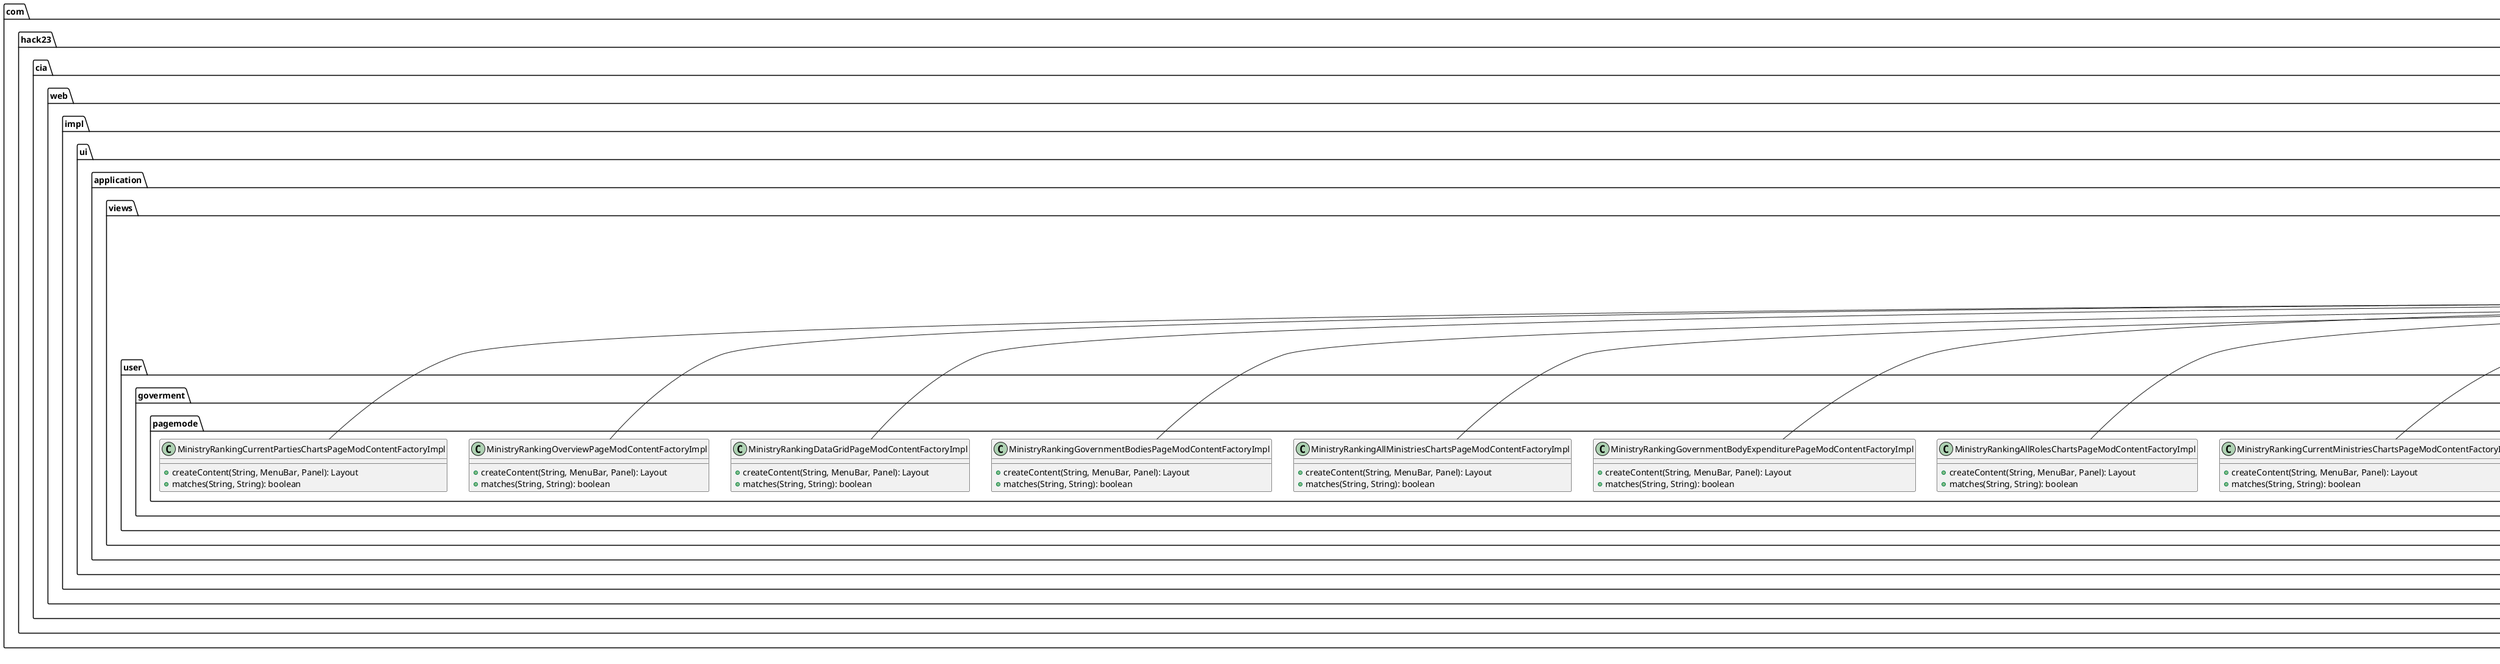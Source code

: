 @startuml
    namespace com.hack23.cia.web.impl.ui.application.views.user.goverment.pagemode {

        class MinistryMemberHistoryPageModContentFactoryImpl [[MinistryMemberHistoryPageModContentFactoryImpl.html]] {
            +createContent(String, MenuBar, Panel): Layout
            +matches(String, String): boolean
        }

        class MinistryRankingGovernmentOutcomePageModContentFactoryImpl [[MinistryRankingGovernmentOutcomePageModContentFactoryImpl.html]] {
            +createContent(String, MenuBar, Panel): Layout
            +matches(String, String): boolean
        }

        class MinistryRankingGovernmentBodyIncomePageModContentFactoryImpl [[MinistryRankingGovernmentBodyIncomePageModContentFactoryImpl.html]] {
            +createContent(String, MenuBar, Panel): Layout
            +matches(String, String): boolean
        }

        class MinistryRankingPageVisitHistoryPageModContentFactoryImpl [[MinistryRankingPageVisitHistoryPageModContentFactoryImpl.html]] {
            +createContent(String, MenuBar, Panel): Layout
            +matches(String, String): boolean
        }

        class MinistryGovernmentBodiesHeadcountModContentFactoryImpl [[MinistryGovernmentBodiesHeadcountModContentFactoryImpl.html]] {
            +createContent(String, MenuBar, Panel): Layout
            +matches(String, String): boolean
        }

        class MinistryGovernmentBodiesExpenditureModContentFactoryImpl [[MinistryGovernmentBodiesExpenditureModContentFactoryImpl.html]] {
            +createContent(String, MenuBar, Panel): Layout
            +matches(String, String): boolean
        }

        class MinistryDocumentActivityPageModContentFactoryImpl [[MinistryDocumentActivityPageModContentFactoryImpl.html]] {
            +createContent(String, MenuBar, Panel): Layout
            +matches(String, String): boolean
        }

        class MinistryRankingAllMinistriesChartsPageModContentFactoryImpl [[MinistryRankingAllMinistriesChartsPageModContentFactoryImpl.html]] {
            +createContent(String, MenuBar, Panel): Layout
            +matches(String, String): boolean
        }

        class MinistryRoleGhantPageModContentFactoryImpl [[MinistryRoleGhantPageModContentFactoryImpl.html]] {
            +createContent(String, MenuBar, Panel): Layout
            +matches(String, String): boolean
        }

        class MinistryCurrentMembersPageModContentFactoryImpl [[MinistryCurrentMembersPageModContentFactoryImpl.html]] {
            +createContent(String, MenuBar, Panel): Layout
            +matches(String, String): boolean
        }

        class MinistryRankingOverviewPageModContentFactoryImpl [[MinistryRankingOverviewPageModContentFactoryImpl.html]] {
            +createContent(String, MenuBar, Panel): Layout
            +matches(String, String): boolean
        }

        class MinistryRankingCurrentPartiesChartsPageModContentFactoryImpl [[MinistryRankingCurrentPartiesChartsPageModContentFactoryImpl.html]] {
            +createContent(String, MenuBar, Panel): Layout
            +matches(String, String): boolean
        }

        class MinistryRankingAllPartiesChartsPageModContentFactoryImpl [[MinistryRankingAllPartiesChartsPageModContentFactoryImpl.html]] {
            +createContent(String, MenuBar, Panel): Layout
            +matches(String, String): boolean
        }

        class MinistryRankingCurrentMinistriesChartsPageModContentFactoryImpl [[MinistryRankingCurrentMinistriesChartsPageModContentFactoryImpl.html]] {
            +createContent(String, MenuBar, Panel): Layout
            +matches(String, String): boolean
        }

        class MinistryRankingAllRolesChartsPageModContentFactoryImpl [[MinistryRankingAllRolesChartsPageModContentFactoryImpl.html]] {
            +createContent(String, MenuBar, Panel): Layout
            +matches(String, String): boolean
        }

        class MinistryDocumentHistoryPageModContentFactoryImpl [[MinistryDocumentHistoryPageModContentFactoryImpl.html]] {
            +createContent(String, MenuBar, Panel): Layout
            +matches(String, String): boolean
        }

        class MinistryRankingGovernmentBodiesPageModContentFactoryImpl [[MinistryRankingGovernmentBodiesPageModContentFactoryImpl.html]] {
            +createContent(String, MenuBar, Panel): Layout
            +matches(String, String): boolean
        }

        class MinistryOverviewPageModContentFactoryImpl [[MinistryOverviewPageModContentFactoryImpl.html]] {
            +createContent(String, MenuBar, Panel): Layout
            +matches(String, String): boolean
        }

        class MinistryRankingGovernmentBodyExpenditurePageModContentFactoryImpl [[MinistryRankingGovernmentBodyExpenditurePageModContentFactoryImpl.html]] {
            +createContent(String, MenuBar, Panel): Layout
            +matches(String, String): boolean
        }

        class MinistryRankingDataGridPageModContentFactoryImpl [[MinistryRankingDataGridPageModContentFactoryImpl.html]] {
            +createContent(String, MenuBar, Panel): Layout
            +matches(String, String): boolean
        }

        class MinistryPageVisitHistoryPageModContentFactoryImpl [[MinistryPageVisitHistoryPageModContentFactoryImpl.html]] {
            +createContent(String, MenuBar, Panel): Layout
            +matches(String, String): boolean
        }

        class MinistryGovernmentBodiesIncomeModContentFactoryImpl [[MinistryGovernmentBodiesIncomeModContentFactoryImpl.html]] {
            +createContent(String, MenuBar, Panel): Layout
            +matches(String, String): boolean
        }

        com.hack23.cia.web.impl.ui.application.views.common.pagemode.AbstractItemPageModContentFactoryImpl <|-- MinistryMemberHistoryPageModContentFactoryImpl
        com.hack23.cia.web.impl.ui.application.views.common.pagemode.AbstractBasicPageModContentFactoryImpl <|-- MinistryRankingGovernmentOutcomePageModContentFactoryImpl
        com.hack23.cia.web.impl.ui.application.views.common.pagemode.AbstractBasicPageModContentFactoryImpl <|-- MinistryRankingGovernmentBodyIncomePageModContentFactoryImpl
        com.hack23.cia.web.impl.ui.application.views.common.pagemode.AbstractBasicPageModContentFactoryImpl <|-- MinistryRankingPageVisitHistoryPageModContentFactoryImpl
        com.hack23.cia.web.impl.ui.application.views.common.pagemode.AbstractItemPageModContentFactoryImpl <|-- MinistryGovernmentBodiesHeadcountModContentFactoryImpl
        com.hack23.cia.web.impl.ui.application.views.common.pagemode.AbstractItemPageModContentFactoryImpl <|-- MinistryGovernmentBodiesExpenditureModContentFactoryImpl
        com.hack23.cia.web.impl.ui.application.views.common.pagemode.AbstractItemPageModContentFactoryImpl <|-- MinistryDocumentActivityPageModContentFactoryImpl
        com.hack23.cia.web.impl.ui.application.views.common.pagemode.AbstractBasicPageModContentFactoryImpl <|-- MinistryRankingAllMinistriesChartsPageModContentFactoryImpl
        com.hack23.cia.web.impl.ui.application.views.common.pagemode.AbstractItemPageModContentFactoryImpl <|-- MinistryRoleGhantPageModContentFactoryImpl
        com.hack23.cia.web.impl.ui.application.views.common.pagemode.AbstractItemPageModContentFactoryImpl <|-- MinistryCurrentMembersPageModContentFactoryImpl
        com.hack23.cia.web.impl.ui.application.views.common.pagemode.AbstractBasicPageModContentFactoryImpl <|-- MinistryRankingOverviewPageModContentFactoryImpl
        com.hack23.cia.web.impl.ui.application.views.common.pagemode.AbstractBasicPageModContentFactoryImpl <|-- MinistryRankingCurrentPartiesChartsPageModContentFactoryImpl
        com.hack23.cia.web.impl.ui.application.views.common.pagemode.AbstractBasicPageModContentFactoryImpl <|-- MinistryRankingAllPartiesChartsPageModContentFactoryImpl
        com.hack23.cia.web.impl.ui.application.views.common.pagemode.AbstractBasicPageModContentFactoryImpl <|-- MinistryRankingCurrentMinistriesChartsPageModContentFactoryImpl
        com.hack23.cia.web.impl.ui.application.views.common.pagemode.AbstractBasicPageModContentFactoryImpl <|-- MinistryRankingAllRolesChartsPageModContentFactoryImpl
        com.hack23.cia.web.impl.ui.application.views.common.pagemode.AbstractItemPageModContentFactoryImpl <|-- MinistryDocumentHistoryPageModContentFactoryImpl
        com.hack23.cia.web.impl.ui.application.views.common.pagemode.AbstractBasicPageModContentFactoryImpl <|-- MinistryRankingGovernmentBodiesPageModContentFactoryImpl
        com.hack23.cia.web.impl.ui.application.views.common.pagemode.AbstractItemPageModContentFactoryImpl <|-- MinistryOverviewPageModContentFactoryImpl
        com.hack23.cia.web.impl.ui.application.views.common.pagemode.AbstractBasicPageModContentFactoryImpl <|-- MinistryRankingGovernmentBodyExpenditurePageModContentFactoryImpl
        com.hack23.cia.web.impl.ui.application.views.common.pagemode.AbstractBasicPageModContentFactoryImpl <|-- MinistryRankingDataGridPageModContentFactoryImpl
        com.hack23.cia.web.impl.ui.application.views.common.pagemode.AbstractItemPageModContentFactoryImpl <|-- MinistryPageVisitHistoryPageModContentFactoryImpl
        com.hack23.cia.web.impl.ui.application.views.common.pagemode.AbstractItemPageModContentFactoryImpl <|-- MinistryGovernmentBodiesIncomeModContentFactoryImpl
    }

    namespace com.hack23.cia.web.impl.ui.application.views.common.pagemode {
        abstract class AbstractItemPageModContentFactoryImpl<T> [[../../../common/pagemode/AbstractItemPageModContentFactoryImpl.html]] {
            {abstract} #getItem(String): T
        }
        abstract class AbstractBasicPageModContentFactoryImpl [[../../../common/pagemode/AbstractBasicPageModContentFactoryImpl.html]]
    }

    center footer UMLDoclet 2.0.12, PlantUML 1.2020.16
@enduml
